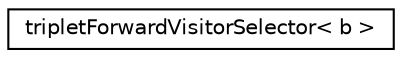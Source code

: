 digraph "Graphical Class Hierarchy"
{
 // LATEX_PDF_SIZE
  edge [fontname="Helvetica",fontsize="10",labelfontname="Helvetica",labelfontsize="10"];
  node [fontname="Helvetica",fontsize="10",shape=record];
  rankdir="LR";
  Node0 [label="tripletForwardVisitorSelector\< b \>",height=0.2,width=0.4,color="black", fillcolor="white", style="filled",URL="$structtripletForwardVisitorSelector.html",tooltip=" "];
}
